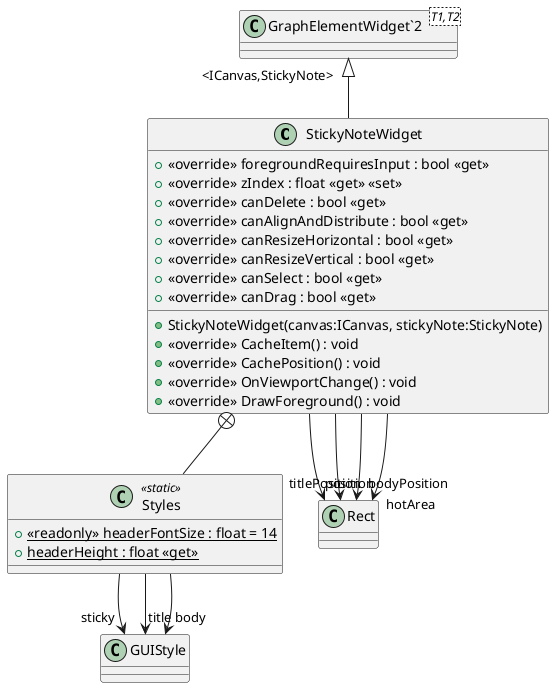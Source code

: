 @startuml
class StickyNoteWidget {
    + StickyNoteWidget(canvas:ICanvas, stickyNote:StickyNote)
    + <<override>> CacheItem() : void
    + <<override>> foregroundRequiresInput : bool <<get>>
    + <<override>> zIndex : float <<get>> <<set>>
    + <<override>> CachePosition() : void
    + <<override>> OnViewportChange() : void
    + <<override>> DrawForeground() : void
    + <<override>> canDelete : bool <<get>>
    + <<override>> canAlignAndDistribute : bool <<get>>
    + <<override>> canResizeHorizontal : bool <<get>>
    + <<override>> canResizeVertical : bool <<get>>
    + <<override>> canSelect : bool <<get>>
    + <<override>> canDrag : bool <<get>>
}
class "GraphElementWidget`2"<T1,T2> {
}
class Styles <<static>> {
    + {static} <<readonly>> headerFontSize : float = 14
    + {static} headerHeight : float <<get>>
}
"GraphElementWidget`2" "<ICanvas,StickyNote>" <|-- StickyNoteWidget
StickyNoteWidget --> "position" Rect
StickyNoteWidget --> "titlePosition" Rect
StickyNoteWidget --> "bodyPosition" Rect
StickyNoteWidget --> "hotArea" Rect
StickyNoteWidget +-- Styles
Styles --> "sticky" GUIStyle
Styles --> "title" GUIStyle
Styles --> "body" GUIStyle
@enduml
